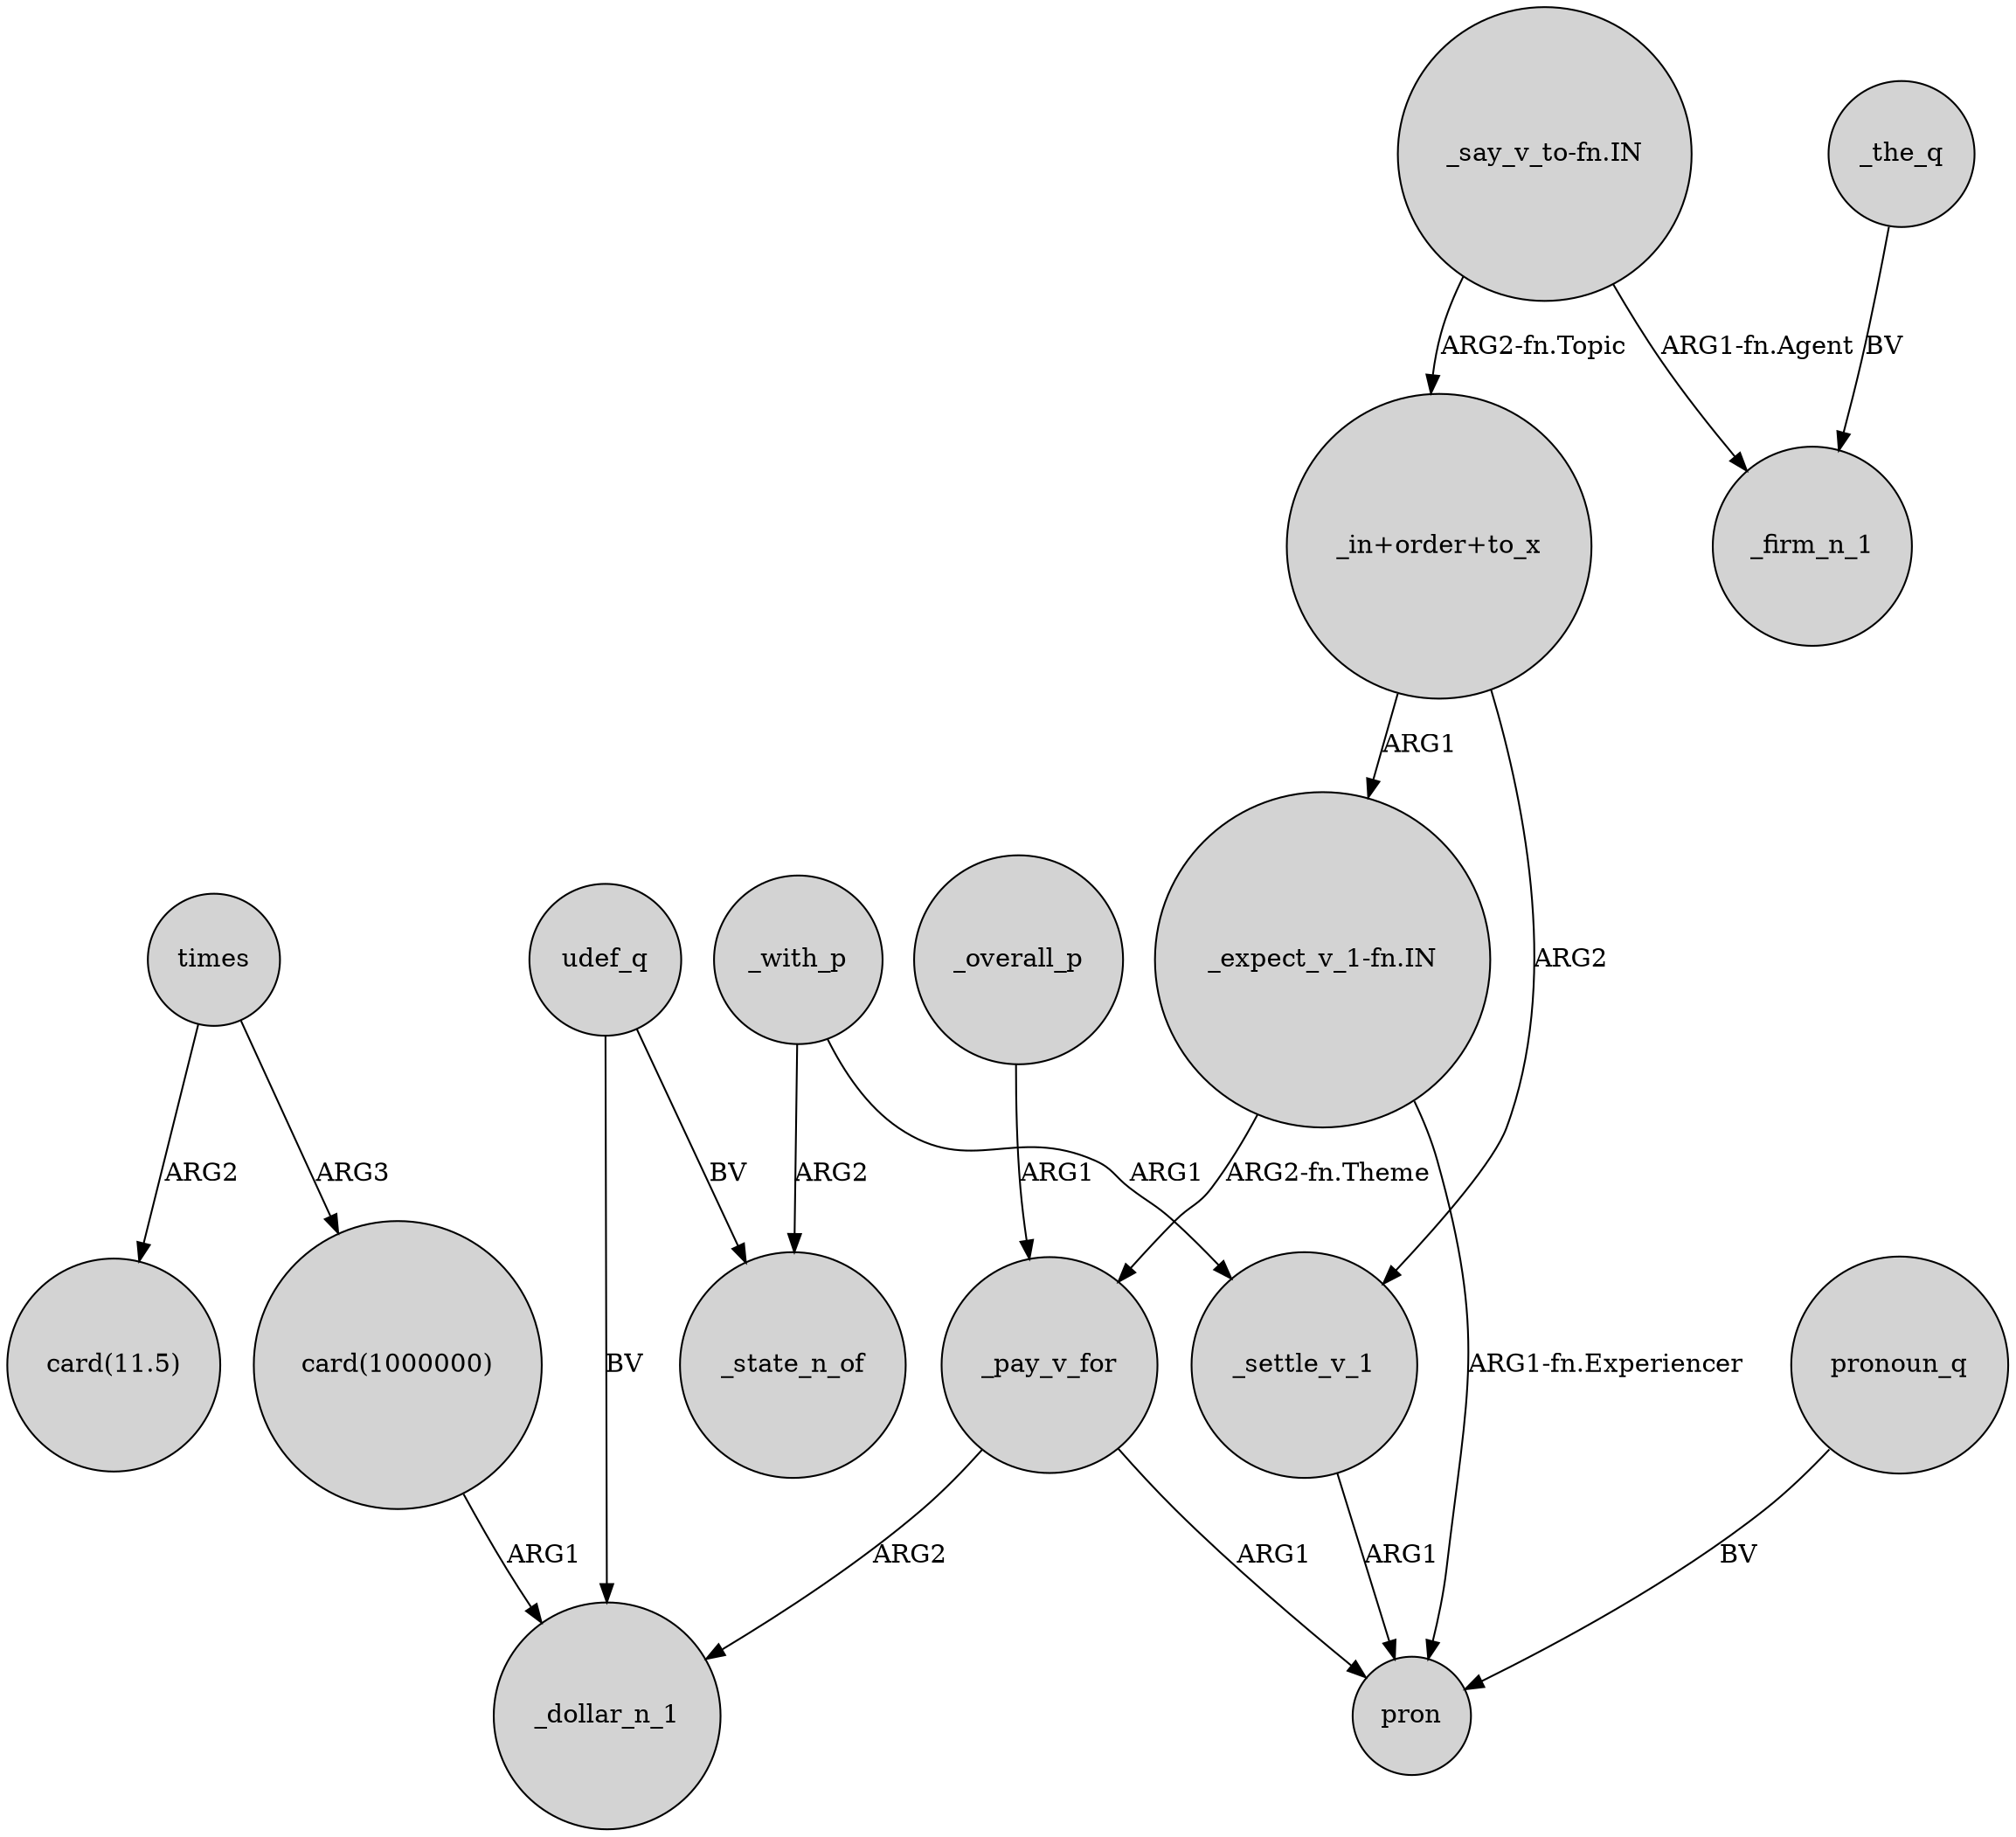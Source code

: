 digraph {
	node [shape=circle style=filled]
	"card(1000000)" -> _dollar_n_1 [label=ARG1]
	udef_q -> _state_n_of [label=BV]
	times -> "card(11.5)" [label=ARG2]
	_overall_p -> _pay_v_for [label=ARG1]
	"_say_v_to-fn.IN" -> _firm_n_1 [label="ARG1-fn.Agent"]
	_pay_v_for -> pron [label=ARG1]
	_pay_v_for -> _dollar_n_1 [label=ARG2]
	"_say_v_to-fn.IN" -> "_in+order+to_x" [label="ARG2-fn.Topic"]
	_with_p -> _settle_v_1 [label=ARG1]
	_with_p -> _state_n_of [label=ARG2]
	pronoun_q -> pron [label=BV]
	"_in+order+to_x" -> "_expect_v_1-fn.IN" [label=ARG1]
	times -> "card(1000000)" [label=ARG3]
	_the_q -> _firm_n_1 [label=BV]
	"_expect_v_1-fn.IN" -> pron [label="ARG1-fn.Experiencer"]
	"_expect_v_1-fn.IN" -> _pay_v_for [label="ARG2-fn.Theme"]
	_settle_v_1 -> pron [label=ARG1]
	"_in+order+to_x" -> _settle_v_1 [label=ARG2]
	udef_q -> _dollar_n_1 [label=BV]
}
